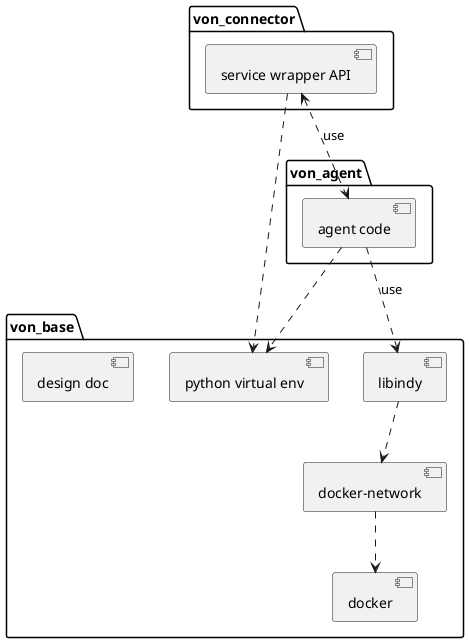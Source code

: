 @startuml
package von_base {
    [docker] as docker
    [libindy] as libindy
    [docker-network] as docker_network
    [python virtual env] as py_venv
    [design doc]
}

package von_agent {
    [agent code] as agent_code
}

package von_connector {
    [service wrapper API] as service_wrapper_api
}

service_wrapper_api ..> py_venv
agent_code ..> py_venv
service_wrapper_api <..> agent_code: use
agent_code ..> libindy: use
libindy .down.> docker_network
docker_network .down.>docker
@enduml
